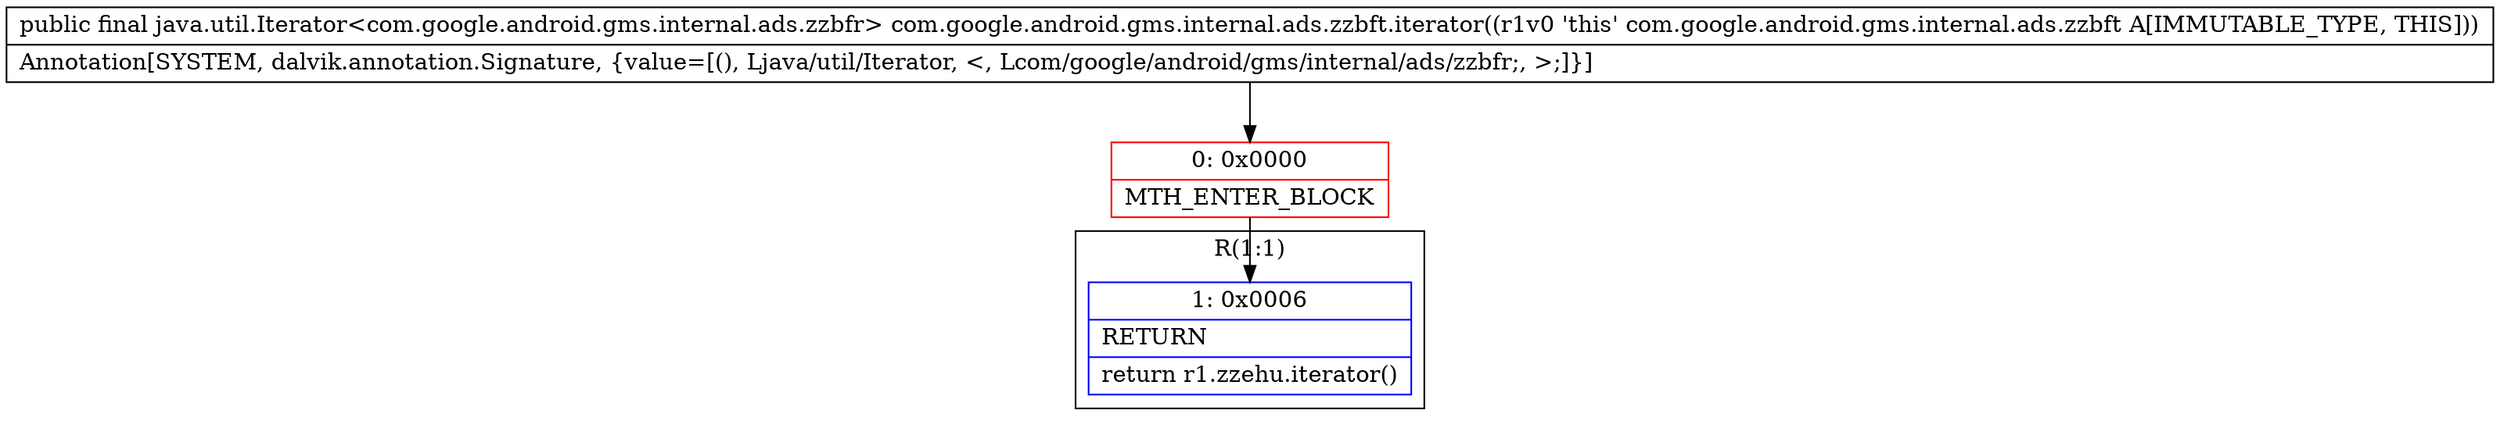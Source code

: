 digraph "CFG forcom.google.android.gms.internal.ads.zzbft.iterator()Ljava\/util\/Iterator;" {
subgraph cluster_Region_18527627 {
label = "R(1:1)";
node [shape=record,color=blue];
Node_1 [shape=record,label="{1\:\ 0x0006|RETURN\l|return r1.zzehu.iterator()\l}"];
}
Node_0 [shape=record,color=red,label="{0\:\ 0x0000|MTH_ENTER_BLOCK\l}"];
MethodNode[shape=record,label="{public final java.util.Iterator\<com.google.android.gms.internal.ads.zzbfr\> com.google.android.gms.internal.ads.zzbft.iterator((r1v0 'this' com.google.android.gms.internal.ads.zzbft A[IMMUTABLE_TYPE, THIS]))  | Annotation[SYSTEM, dalvik.annotation.Signature, \{value=[(), Ljava\/util\/Iterator, \<, Lcom\/google\/android\/gms\/internal\/ads\/zzbfr;, \>;]\}]\l}"];
MethodNode -> Node_0;
Node_0 -> Node_1;
}

